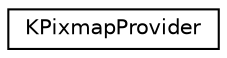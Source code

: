 digraph "Graphical Class Hierarchy"
{
  edge [fontname="Helvetica",fontsize="10",labelfontname="Helvetica",labelfontsize="10"];
  node [fontname="Helvetica",fontsize="10",shape=record];
  rankdir="LR";
  Node0 [label="KPixmapProvider",height=0.2,width=0.4,color="black", fillcolor="white", style="filled",URL="$classKPixmapProvider.html",tooltip="A tiny abstract class with just one method: pixmapFor() "];
}
